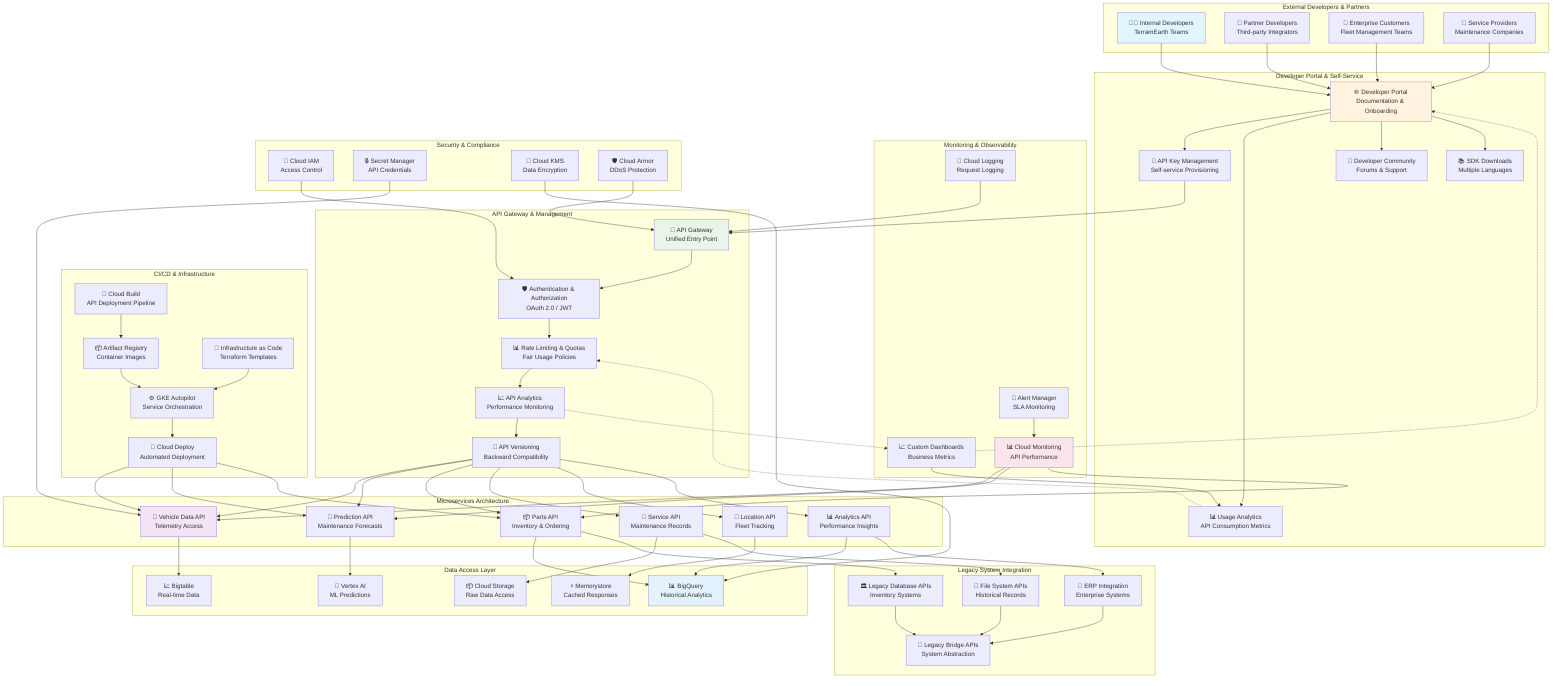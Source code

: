 graph TB
    subgraph "External Developers & Partners"
        A[👨‍💻 Internal Developers<br/>TerramEarth Teams]
        B[🤝 Partner Developers<br/>Third-party Integrators]
        C[🏢 Enterprise Customers<br/>Fleet Management Teams]
        D[🔧 Service Providers<br/>Maintenance Companies]
    end
    
    subgraph "Developer Portal & Self-Service"
        E[🌐 Developer Portal<br/>Documentation & Onboarding]
        F[🔑 API Key Management<br/>Self-service Provisioning]
        G[📊 Usage Analytics<br/>API Consumption Metrics]
        H[💬 Developer Community<br/>Forums & Support]
        I[📚 SDK Downloads<br/>Multiple Languages]
    end
    
    subgraph "API Gateway & Management"
        J[🚪 API Gateway<br/>Unified Entry Point]
        K[🛡️ Authentication & Authorization<br/>OAuth 2.0 / JWT]
        L[📊 Rate Limiting & Quotas<br/>Fair Usage Policies]
        M[📈 API Analytics<br/>Performance Monitoring]
        N[🔄 API Versioning<br/>Backward Compatibility]
    end
    
    subgraph "Microservices Architecture"
        O[🚀 Vehicle Data API<br/>Telemetry Access]
        P[🔮 Prediction API<br/>Maintenance Forecasts]
        Q[📦 Parts API<br/>Inventory & Ordering]
        R[🔧 Service API<br/>Maintenance Records]
        S[📍 Location API<br/>Fleet Tracking]
        T[📊 Analytics API<br/>Performance Insights]
    end
    
    subgraph "Data Access Layer"
        U[📊 BigQuery<br/>Historical Analytics]
        V[📈 Bigtable<br/>Real-time Data]
        W[🤖 Vertex AI<br/>ML Predictions]
        X[📦 Cloud Storage<br/>Raw Data Access]
        Y[⚡ Memorystore<br/>Cached Responses]
    end
    
    subgraph "Legacy System Integration"
        Z[🏛️ Legacy Database APIs<br/>Inventory Systems]
        AA[📁 File System APIs<br/>Historical Records]
        BB[🔧 ERP Integration<br/>Enterprise Systems]
        CC[🌉 Legacy Bridge APIs<br/>System Abstraction]
    end
    
    subgraph "CI/CD & Infrastructure"
        DD[🔨 Cloud Build<br/>API Deployment Pipeline]
        EE[📦 Artifact Registry<br/>Container Images]
        FF[⚙️ GKE Autopilot<br/>Service Orchestration]
        GG[🚀 Cloud Deploy<br/>Automated Deployment]
        HH[📝 Infrastructure as Code<br/>Terraform Templates]
    end
    
    subgraph "Monitoring & Observability"
        II[📊 Cloud Monitoring<br/>API Performance]
        JJ[📝 Cloud Logging<br/>Request Logging]
        KK[🚨 Alert Manager<br/>SLA Monitoring]
        LL[📈 Custom Dashboards<br/>Business Metrics]
    end
    
    subgraph "Security & Compliance"
        MM[🔐 Cloud IAM<br/>Access Control]
        NN[🔒 Secret Manager<br/>API Credentials]
        OO[🔑 Cloud KMS<br/>Data Encryption]
        PP[🛡️ Cloud Armor<br/>DDoS Protection]
    end
    
    %% Developer access
    A --> E
    B --> E
    C --> E
    D --> E
    
    %% Portal services
    E --> F
    E --> G
    E --> H
    E --> I
    
    %% API Gateway flow
    F --> J
    J --> K
    K --> L
    L --> M
    M --> N
    
    %% Microservices
    N --> O
    N --> P
    N --> Q
    N --> R
    N --> S
    N --> T
    
    %% Data access
    O --> V
    P --> W
    Q --> U
    R --> X
    S --> Y
    T --> U
    
    %% Legacy integration
    Q --> Z
    R --> AA
    T --> BB
    Z --> CC
    AA --> CC
    BB --> CC
    
    %% CI/CD pipeline
    DD --> EE
    EE --> FF
    FF --> GG
    GG --> O
    GG --> P
    GG --> Q
    HH --> FF
    
    %% Monitoring
    II --> O
    II --> P
    II --> Q
    JJ --> J
    KK --> II
    LL --> G
    
    %% Security
    MM --> K
    NN --> O
    OO --> U
    PP --> J
    
    %% Analytics feedback
    G -.-> L
    M -.-> LL
    LL -.-> E

    style A fill:#e1f5fe
    style E fill:#fff3e0
    style J fill:#e8f5e8
    style O fill:#f3e5f5
    style U fill:#e3f2fd
    style II fill:#fce4ec